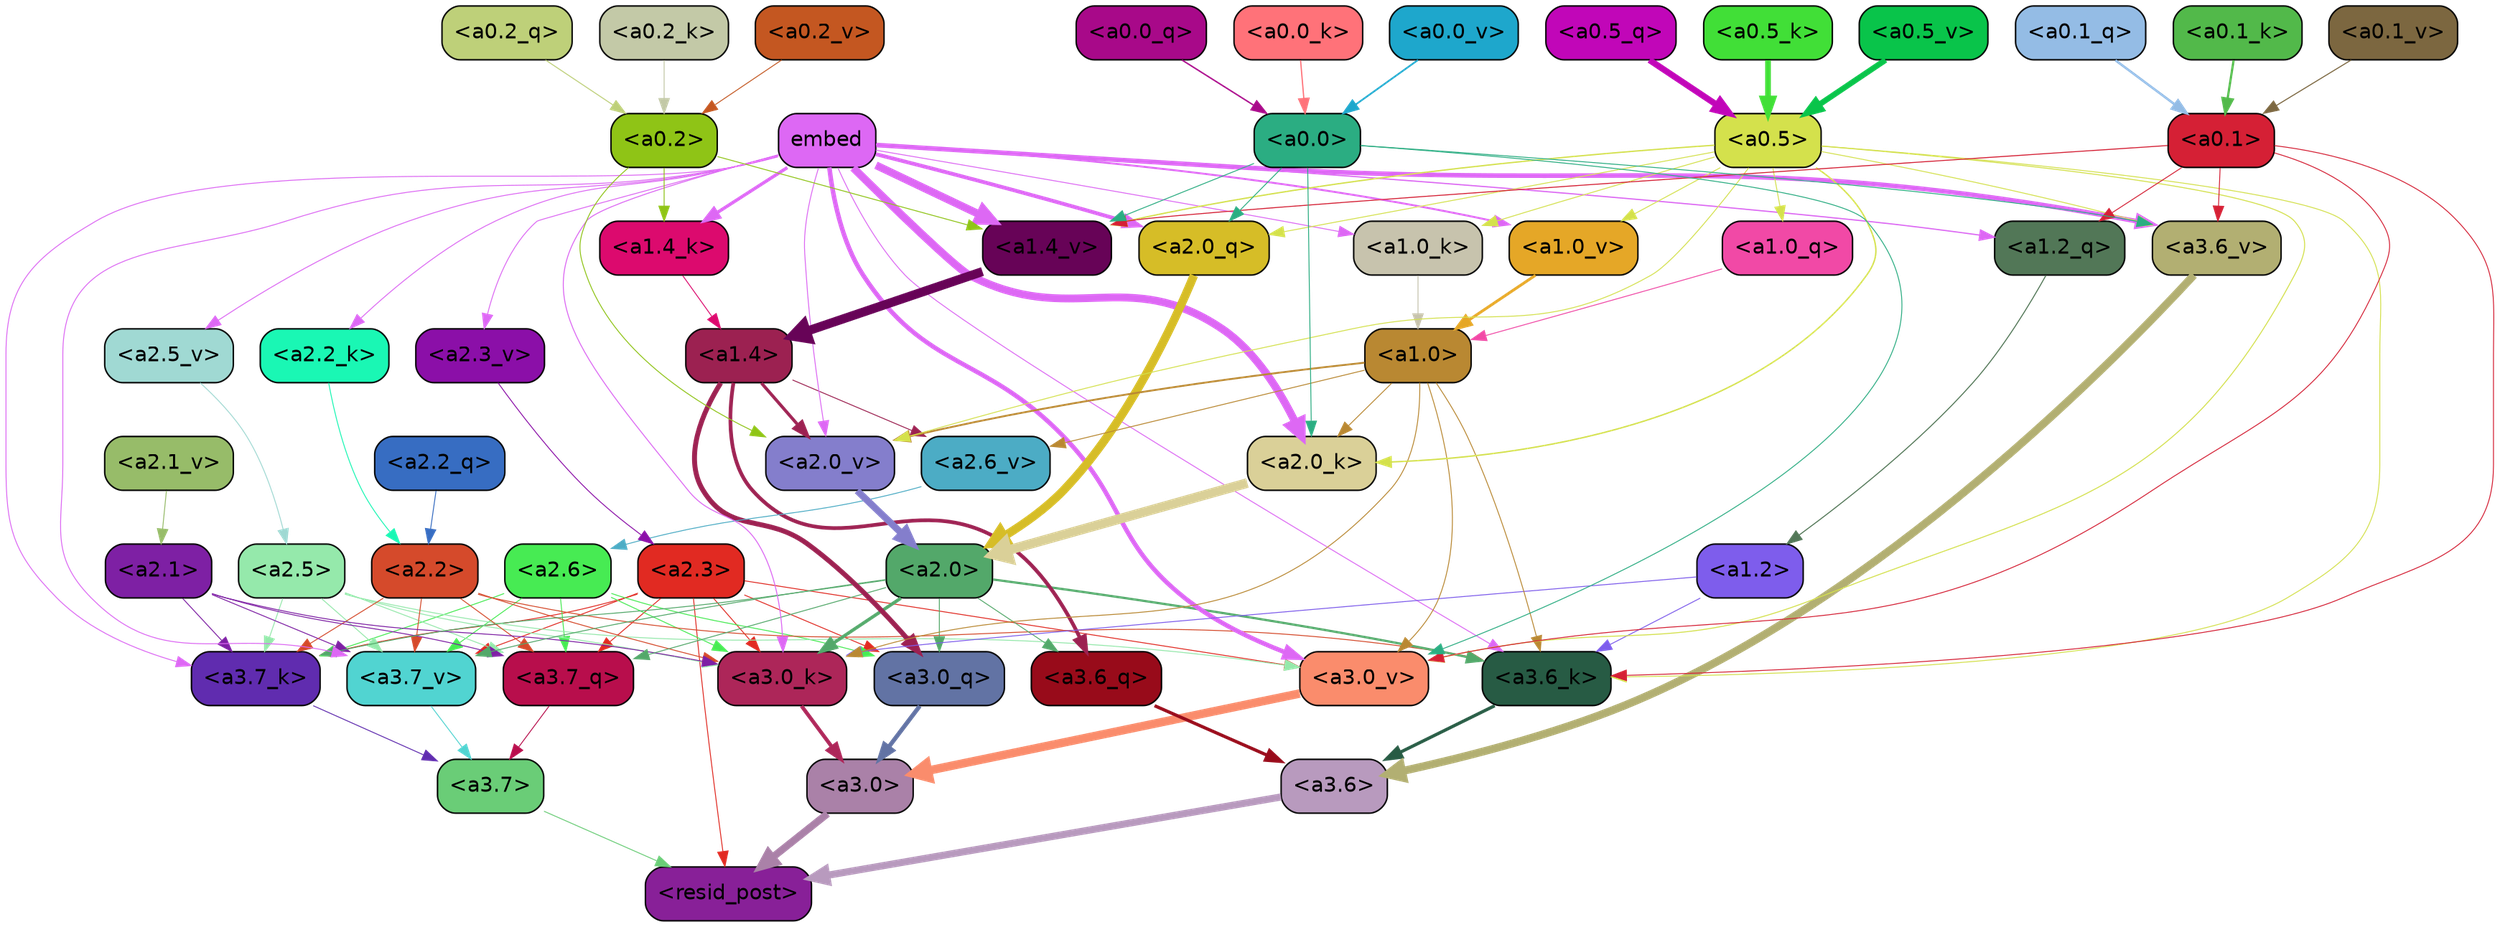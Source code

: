 strict digraph "" {
	graph [bgcolor=transparent,
		layout=dot,
		overlap=false,
		splines=true
	];
	"<a3.7>"	[color=black,
		fillcolor="#6acd77",
		fontname=Helvetica,
		shape=box,
		style="filled, rounded"];
	"<resid_post>"	[color=black,
		fillcolor="#882098",
		fontname=Helvetica,
		shape=box,
		style="filled, rounded"];
	"<a3.7>" -> "<resid_post>"	[color="#6acd77",
		penwidth=0.6];
	"<a3.6>"	[color=black,
		fillcolor="#b89abe",
		fontname=Helvetica,
		shape=box,
		style="filled, rounded"];
	"<a3.6>" -> "<resid_post>"	[color="#b89abe",
		penwidth=4.7534414529800415];
	"<a3.0>"	[color=black,
		fillcolor="#aa81a8",
		fontname=Helvetica,
		shape=box,
		style="filled, rounded"];
	"<a3.0>" -> "<resid_post>"	[color="#aa81a8",
		penwidth=4.898576855659485];
	"<a2.3>"	[color=black,
		fillcolor="#e12a22",
		fontname=Helvetica,
		shape=box,
		style="filled, rounded"];
	"<a2.3>" -> "<resid_post>"	[color="#e12a22",
		penwidth=0.6];
	"<a3.7_q>"	[color=black,
		fillcolor="#b80e4c",
		fontname=Helvetica,
		shape=box,
		style="filled, rounded"];
	"<a2.3>" -> "<a3.7_q>"	[color="#e12a22",
		penwidth=0.6];
	"<a3.0_q>"	[color=black,
		fillcolor="#6273a4",
		fontname=Helvetica,
		shape=box,
		style="filled, rounded"];
	"<a2.3>" -> "<a3.0_q>"	[color="#e12a22",
		penwidth=0.6];
	"<a3.7_k>"	[color=black,
		fillcolor="#602caf",
		fontname=Helvetica,
		shape=box,
		style="filled, rounded"];
	"<a2.3>" -> "<a3.7_k>"	[color="#e12a22",
		penwidth=0.6];
	"<a3.0_k>"	[color=black,
		fillcolor="#ad2659",
		fontname=Helvetica,
		shape=box,
		style="filled, rounded"];
	"<a2.3>" -> "<a3.0_k>"	[color="#e12a22",
		penwidth=0.6];
	"<a3.7_v>"	[color=black,
		fillcolor="#51d4d1",
		fontname=Helvetica,
		shape=box,
		style="filled, rounded"];
	"<a2.3>" -> "<a3.7_v>"	[color="#e12a22",
		penwidth=0.6];
	"<a3.0_v>"	[color=black,
		fillcolor="#fa8c6c",
		fontname=Helvetica,
		shape=box,
		style="filled, rounded"];
	"<a2.3>" -> "<a3.0_v>"	[color="#e12a22",
		penwidth=0.6];
	"<a3.7_q>" -> "<a3.7>"	[color="#b80e4c",
		penwidth=0.6];
	"<a3.6_q>"	[color=black,
		fillcolor="#980b1a",
		fontname=Helvetica,
		shape=box,
		style="filled, rounded"];
	"<a3.6_q>" -> "<a3.6>"	[color="#980b1a",
		penwidth=2.160832464694977];
	"<a3.0_q>" -> "<a3.0>"	[color="#6273a4",
		penwidth=2.870753765106201];
	"<a3.7_k>" -> "<a3.7>"	[color="#602caf",
		penwidth=0.6];
	"<a3.6_k>"	[color=black,
		fillcolor="#275b44",
		fontname=Helvetica,
		shape=box,
		style="filled, rounded"];
	"<a3.6_k>" -> "<a3.6>"	[color="#275b44",
		penwidth=2.13908451795578];
	"<a3.0_k>" -> "<a3.0>"	[color="#ad2659",
		penwidth=2.520303964614868];
	"<a3.7_v>" -> "<a3.7>"	[color="#51d4d1",
		penwidth=0.6];
	"<a3.6_v>"	[color=black,
		fillcolor="#b2af72",
		fontname=Helvetica,
		shape=box,
		style="filled, rounded"];
	"<a3.6_v>" -> "<a3.6>"	[color="#b2af72",
		penwidth=5.297133803367615];
	"<a3.0_v>" -> "<a3.0>"	[color="#fa8c6c",
		penwidth=5.680712580680847];
	"<a2.6>"	[color=black,
		fillcolor="#47eb53",
		fontname=Helvetica,
		shape=box,
		style="filled, rounded"];
	"<a2.6>" -> "<a3.7_q>"	[color="#47eb53",
		penwidth=0.6];
	"<a2.6>" -> "<a3.0_q>"	[color="#47eb53",
		penwidth=0.6];
	"<a2.6>" -> "<a3.7_k>"	[color="#47eb53",
		penwidth=0.6];
	"<a2.6>" -> "<a3.0_k>"	[color="#47eb53",
		penwidth=0.6];
	"<a2.6>" -> "<a3.7_v>"	[color="#47eb53",
		penwidth=0.6];
	"<a2.5>"	[color=black,
		fillcolor="#95e9ab",
		fontname=Helvetica,
		shape=box,
		style="filled, rounded"];
	"<a2.5>" -> "<a3.7_q>"	[color="#95e9ab",
		penwidth=0.6];
	"<a2.5>" -> "<a3.7_k>"	[color="#95e9ab",
		penwidth=0.6];
	"<a2.5>" -> "<a3.0_k>"	[color="#95e9ab",
		penwidth=0.6];
	"<a2.5>" -> "<a3.7_v>"	[color="#95e9ab",
		penwidth=0.6];
	"<a2.5>" -> "<a3.0_v>"	[color="#95e9ab",
		penwidth=0.6];
	"<a2.2>"	[color=black,
		fillcolor="#d54a2b",
		fontname=Helvetica,
		shape=box,
		style="filled, rounded"];
	"<a2.2>" -> "<a3.7_q>"	[color="#d54a2b",
		penwidth=0.6];
	"<a2.2>" -> "<a3.7_k>"	[color="#d54a2b",
		penwidth=0.6];
	"<a2.2>" -> "<a3.6_k>"	[color="#d54a2b",
		penwidth=0.6];
	"<a2.2>" -> "<a3.0_k>"	[color="#d54a2b",
		penwidth=0.6];
	"<a2.2>" -> "<a3.7_v>"	[color="#d54a2b",
		penwidth=0.6];
	"<a2.1>"	[color=black,
		fillcolor="#7e20a4",
		fontname=Helvetica,
		shape=box,
		style="filled, rounded"];
	"<a2.1>" -> "<a3.7_q>"	[color="#7e20a4",
		penwidth=0.6];
	"<a2.1>" -> "<a3.7_k>"	[color="#7e20a4",
		penwidth=0.6];
	"<a2.1>" -> "<a3.0_k>"	[color="#7e20a4",
		penwidth=0.6];
	"<a2.1>" -> "<a3.7_v>"	[color="#7e20a4",
		penwidth=0.6];
	"<a2.0>"	[color=black,
		fillcolor="#53a86a",
		fontname=Helvetica,
		shape=box,
		style="filled, rounded"];
	"<a2.0>" -> "<a3.7_q>"	[color="#53a86a",
		penwidth=0.6];
	"<a2.0>" -> "<a3.6_q>"	[color="#53a86a",
		penwidth=0.6];
	"<a2.0>" -> "<a3.0_q>"	[color="#53a86a",
		penwidth=0.6];
	"<a2.0>" -> "<a3.7_k>"	[color="#53a86a",
		penwidth=0.6];
	"<a2.0>" -> "<a3.6_k>"	[color="#53a86a",
		penwidth=1.4957321882247925];
	"<a2.0>" -> "<a3.0_k>"	[color="#53a86a",
		penwidth=2.18752121925354];
	"<a2.0>" -> "<a3.7_v>"	[color="#53a86a",
		penwidth=0.6];
	"<a1.4>"	[color=black,
		fillcolor="#9c2151",
		fontname=Helvetica,
		shape=box,
		style="filled, rounded"];
	"<a1.4>" -> "<a3.6_q>"	[color="#9c2151",
		penwidth=2.4829938411712646];
	"<a1.4>" -> "<a3.0_q>"	[color="#9c2151",
		penwidth=3.299744725227356];
	"<a2.6_v>"	[color=black,
		fillcolor="#4cacc5",
		fontname=Helvetica,
		shape=box,
		style="filled, rounded"];
	"<a1.4>" -> "<a2.6_v>"	[color="#9c2151",
		penwidth=0.6];
	"<a2.0_v>"	[color=black,
		fillcolor="#847ecc",
		fontname=Helvetica,
		shape=box,
		style="filled, rounded"];
	"<a1.4>" -> "<a2.0_v>"	[color="#9c2151",
		penwidth=2.092592429369688];
	embed	[color=black,
		fillcolor="#dd68f4",
		fontname=Helvetica,
		shape=box,
		style="filled, rounded"];
	embed -> "<a3.7_k>"	[color="#dd68f4",
		penwidth=0.6];
	embed -> "<a3.6_k>"	[color="#dd68f4",
		penwidth=0.6];
	embed -> "<a3.0_k>"	[color="#dd68f4",
		penwidth=0.6394047290086746];
	embed -> "<a3.7_v>"	[color="#dd68f4",
		penwidth=0.6];
	embed -> "<a3.6_v>"	[color="#dd68f4",
		penwidth=3.067279100418091];
	embed -> "<a3.0_v>"	[color="#dd68f4",
		penwidth=3.0212591886520386];
	"<a2.0_q>"	[color=black,
		fillcolor="#d6bd27",
		fontname=Helvetica,
		shape=box,
		style="filled, rounded"];
	embed -> "<a2.0_q>"	[color="#dd68f4",
		penwidth=2.5355080366134644];
	"<a2.2_k>"	[color=black,
		fillcolor="#1af7b4",
		fontname=Helvetica,
		shape=box,
		style="filled, rounded"];
	embed -> "<a2.2_k>"	[color="#dd68f4",
		penwidth=0.6];
	"<a2.0_k>"	[color=black,
		fillcolor="#dad098",
		fontname=Helvetica,
		shape=box,
		style="filled, rounded"];
	embed -> "<a2.0_k>"	[color="#dd68f4",
		penwidth=5.2180726528167725];
	"<a2.5_v>"	[color=black,
		fillcolor="#a0d9d3",
		fontname=Helvetica,
		shape=box,
		style="filled, rounded"];
	embed -> "<a2.5_v>"	[color="#dd68f4",
		penwidth=0.6];
	"<a2.3_v>"	[color=black,
		fillcolor="#8b0fa8",
		fontname=Helvetica,
		shape=box,
		style="filled, rounded"];
	embed -> "<a2.3_v>"	[color="#dd68f4",
		penwidth=0.6];
	embed -> "<a2.0_v>"	[color="#dd68f4",
		penwidth=0.6];
	"<a1.2_q>"	[color=black,
		fillcolor="#527757",
		fontname=Helvetica,
		shape=box,
		style="filled, rounded"];
	embed -> "<a1.2_q>"	[color="#dd68f4",
		penwidth=0.8094894886016846];
	"<a1.4_k>"	[color=black,
		fillcolor="#dc0a6e",
		fontname=Helvetica,
		shape=box,
		style="filled, rounded"];
	embed -> "<a1.4_k>"	[color="#dd68f4",
		penwidth=2.1732678413391113];
	"<a1.0_k>"	[color=black,
		fillcolor="#c7c3ad",
		fontname=Helvetica,
		shape=box,
		style="filled, rounded"];
	embed -> "<a1.0_k>"	[color="#dd68f4",
		penwidth=0.6];
	"<a1.4_v>"	[color=black,
		fillcolor="#670357",
		fontname=Helvetica,
		shape=box,
		style="filled, rounded"];
	embed -> "<a1.4_v>"	[color="#dd68f4",
		penwidth=5.162249565124512];
	"<a1.0_v>"	[color=black,
		fillcolor="#e5a727",
		fontname=Helvetica,
		shape=box,
		style="filled, rounded"];
	embed -> "<a1.0_v>"	[color="#dd68f4",
		penwidth=1.26457279920578];
	"<a1.2>"	[color=black,
		fillcolor="#7e5dec",
		fontname=Helvetica,
		shape=box,
		style="filled, rounded"];
	"<a1.2>" -> "<a3.6_k>"	[color="#7e5dec",
		penwidth=0.6];
	"<a1.2>" -> "<a3.0_k>"	[color="#7e5dec",
		penwidth=0.6];
	"<a1.0>"	[color=black,
		fillcolor="#b98832",
		fontname=Helvetica,
		shape=box,
		style="filled, rounded"];
	"<a1.0>" -> "<a3.6_k>"	[color="#b98832",
		penwidth=0.6];
	"<a1.0>" -> "<a3.0_k>"	[color="#b98832",
		penwidth=0.6];
	"<a1.0>" -> "<a3.0_v>"	[color="#b98832",
		penwidth=0.6];
	"<a1.0>" -> "<a2.0_k>"	[color="#b98832",
		penwidth=0.6];
	"<a1.0>" -> "<a2.6_v>"	[color="#b98832",
		penwidth=0.6];
	"<a1.0>" -> "<a2.0_v>"	[color="#b98832",
		penwidth=1.2132605910301208];
	"<a0.5>"	[color=black,
		fillcolor="#d4e14c",
		fontname=Helvetica,
		shape=box,
		style="filled, rounded"];
	"<a0.5>" -> "<a3.6_k>"	[color="#d4e14c",
		penwidth=0.6];
	"<a0.5>" -> "<a3.6_v>"	[color="#d4e14c",
		penwidth=0.6];
	"<a0.5>" -> "<a3.0_v>"	[color="#d4e14c",
		penwidth=0.648682102560997];
	"<a0.5>" -> "<a2.0_q>"	[color="#d4e14c",
		penwidth=0.6];
	"<a0.5>" -> "<a2.0_k>"	[color="#d4e14c",
		penwidth=0.9236047863960266];
	"<a0.5>" -> "<a2.0_v>"	[color="#d4e14c",
		penwidth=0.6];
	"<a1.0_q>"	[color=black,
		fillcolor="#f149a6",
		fontname=Helvetica,
		shape=box,
		style="filled, rounded"];
	"<a0.5>" -> "<a1.0_q>"	[color="#d4e14c",
		penwidth=0.6];
	"<a0.5>" -> "<a1.0_k>"	[color="#d4e14c",
		penwidth=0.6];
	"<a0.5>" -> "<a1.4_v>"	[color="#d4e14c",
		penwidth=0.8783596754074097];
	"<a0.5>" -> "<a1.0_v>"	[color="#d4e14c",
		penwidth=0.6];
	"<a0.1>"	[color=black,
		fillcolor="#d52035",
		fontname=Helvetica,
		shape=box,
		style="filled, rounded"];
	"<a0.1>" -> "<a3.6_k>"	[color="#d52035",
		penwidth=0.6];
	"<a0.1>" -> "<a3.6_v>"	[color="#d52035",
		penwidth=0.6];
	"<a0.1>" -> "<a3.0_v>"	[color="#d52035",
		penwidth=0.6];
	"<a0.1>" -> "<a1.2_q>"	[color="#d52035",
		penwidth=0.6];
	"<a0.1>" -> "<a1.4_v>"	[color="#d52035",
		penwidth=0.6490728855133057];
	"<a0.0>"	[color=black,
		fillcolor="#2bad82",
		fontname=Helvetica,
		shape=box,
		style="filled, rounded"];
	"<a0.0>" -> "<a3.6_v>"	[color="#2bad82",
		penwidth=0.6];
	"<a0.0>" -> "<a3.0_v>"	[color="#2bad82",
		penwidth=0.6];
	"<a0.0>" -> "<a2.0_q>"	[color="#2bad82",
		penwidth=0.6];
	"<a0.0>" -> "<a2.0_k>"	[color="#2bad82",
		penwidth=0.6];
	"<a0.0>" -> "<a1.4_v>"	[color="#2bad82",
		penwidth=0.6];
	"<a2.2_q>"	[color=black,
		fillcolor="#376dc2",
		fontname=Helvetica,
		shape=box,
		style="filled, rounded"];
	"<a2.2_q>" -> "<a2.2>"	[color="#376dc2",
		penwidth=0.6];
	"<a2.0_q>" -> "<a2.0>"	[color="#d6bd27",
		penwidth=5.681910276412964];
	"<a2.2_k>" -> "<a2.2>"	[color="#1af7b4",
		penwidth=0.6];
	"<a2.0_k>" -> "<a2.0>"	[color="#dad098",
		penwidth=6.447777509689331];
	"<a2.6_v>" -> "<a2.6>"	[color="#4cacc5",
		penwidth=0.6];
	"<a2.5_v>" -> "<a2.5>"	[color="#a0d9d3",
		penwidth=0.6];
	"<a2.3_v>" -> "<a2.3>"	[color="#8b0fa8",
		penwidth=0.6];
	"<a2.1_v>"	[color=black,
		fillcolor="#97bc69",
		fontname=Helvetica,
		shape=box,
		style="filled, rounded"];
	"<a2.1_v>" -> "<a2.1>"	[color="#97bc69",
		penwidth=0.6];
	"<a2.0_v>" -> "<a2.0>"	[color="#847ecc",
		penwidth=4.5695202350616455];
	"<a0.2>"	[color=black,
		fillcolor="#8fc416",
		fontname=Helvetica,
		shape=box,
		style="filled, rounded"];
	"<a0.2>" -> "<a2.0_v>"	[color="#8fc416",
		penwidth=0.6];
	"<a0.2>" -> "<a1.4_k>"	[color="#8fc416",
		penwidth=0.6];
	"<a0.2>" -> "<a1.4_v>"	[color="#8fc416",
		penwidth=0.6];
	"<a1.2_q>" -> "<a1.2>"	[color="#527757",
		penwidth=0.6769798994064331];
	"<a1.0_q>" -> "<a1.0>"	[color="#f149a6",
		penwidth=0.6];
	"<a1.4_k>" -> "<a1.4>"	[color="#dc0a6e",
		penwidth=0.6];
	"<a1.0_k>" -> "<a1.0>"	[color="#c7c3ad",
		penwidth=0.6];
	"<a1.4_v>" -> "<a1.4>"	[color="#670357",
		penwidth=6.016597509384155];
	"<a1.0_v>" -> "<a1.0>"	[color="#e5a727",
		penwidth=1.8562973737716675];
	"<a0.5_q>"	[color=black,
		fillcolor="#c106b8",
		fontname=Helvetica,
		shape=box,
		style="filled, rounded"];
	"<a0.5_q>" -> "<a0.5>"	[color="#c106b8",
		penwidth=4.176325984299183];
	"<a0.2_q>"	[color=black,
		fillcolor="#bed079",
		fontname=Helvetica,
		shape=box,
		style="filled, rounded"];
	"<a0.2_q>" -> "<a0.2>"	[color="#bed079",
		penwidth=0.6484866142272949];
	"<a0.1_q>"	[color=black,
		fillcolor="#94bce5",
		fontname=Helvetica,
		shape=box,
		style="filled, rounded"];
	"<a0.1_q>" -> "<a0.1>"	[color="#94bce5",
		penwidth=1.571044921875];
	"<a0.0_q>"	[color=black,
		fillcolor="#a80989",
		fontname=Helvetica,
		shape=box,
		style="filled, rounded"];
	"<a0.0_q>" -> "<a0.0>"	[color="#a80989",
		penwidth=0.9426424503326416];
	"<a0.5_k>"	[color=black,
		fillcolor="#41df37",
		fontname=Helvetica,
		shape=box,
		style="filled, rounded"];
	"<a0.5_k>" -> "<a0.5>"	[color="#41df37",
		penwidth=3.7953722774982452];
	"<a0.2_k>"	[color=black,
		fillcolor="#c3c9a7",
		fontname=Helvetica,
		shape=box,
		style="filled, rounded"];
	"<a0.2_k>" -> "<a0.2>"	[color="#c3c9a7",
		penwidth=0.6];
	"<a0.1_k>"	[color=black,
		fillcolor="#52b94a",
		fontname=Helvetica,
		shape=box,
		style="filled, rounded"];
	"<a0.1_k>" -> "<a0.1>"	[color="#52b94a",
		penwidth=1.483607530593872];
	"<a0.0_k>"	[color=black,
		fillcolor="#ff7279",
		fontname=Helvetica,
		shape=box,
		style="filled, rounded"];
	"<a0.0_k>" -> "<a0.0>"	[color="#ff7279",
		penwidth=0.8216795921325684];
	"<a0.5_v>"	[color=black,
		fillcolor="#09c44a",
		fontname=Helvetica,
		shape=box,
		style="filled, rounded"];
	"<a0.5_v>" -> "<a0.5>"	[color="#09c44a",
		penwidth=3.805475652217865];
	"<a0.2_v>"	[color=black,
		fillcolor="#c45721",
		fontname=Helvetica,
		shape=box,
		style="filled, rounded"];
	"<a0.2_v>" -> "<a0.2>"	[color="#c45721",
		penwidth=0.6];
	"<a0.1_v>"	[color=black,
		fillcolor="#7c6740",
		fontname=Helvetica,
		shape=box,
		style="filled, rounded"];
	"<a0.1_v>" -> "<a0.1>"	[color="#7c6740",
		penwidth=0.6855120658874512];
	"<a0.0_v>"	[color=black,
		fillcolor="#1ea7cc",
		fontname=Helvetica,
		shape=box,
		style="filled, rounded"];
	"<a0.0_v>" -> "<a0.0>"	[color="#1ea7cc",
		penwidth=1.1353182792663574];
}
